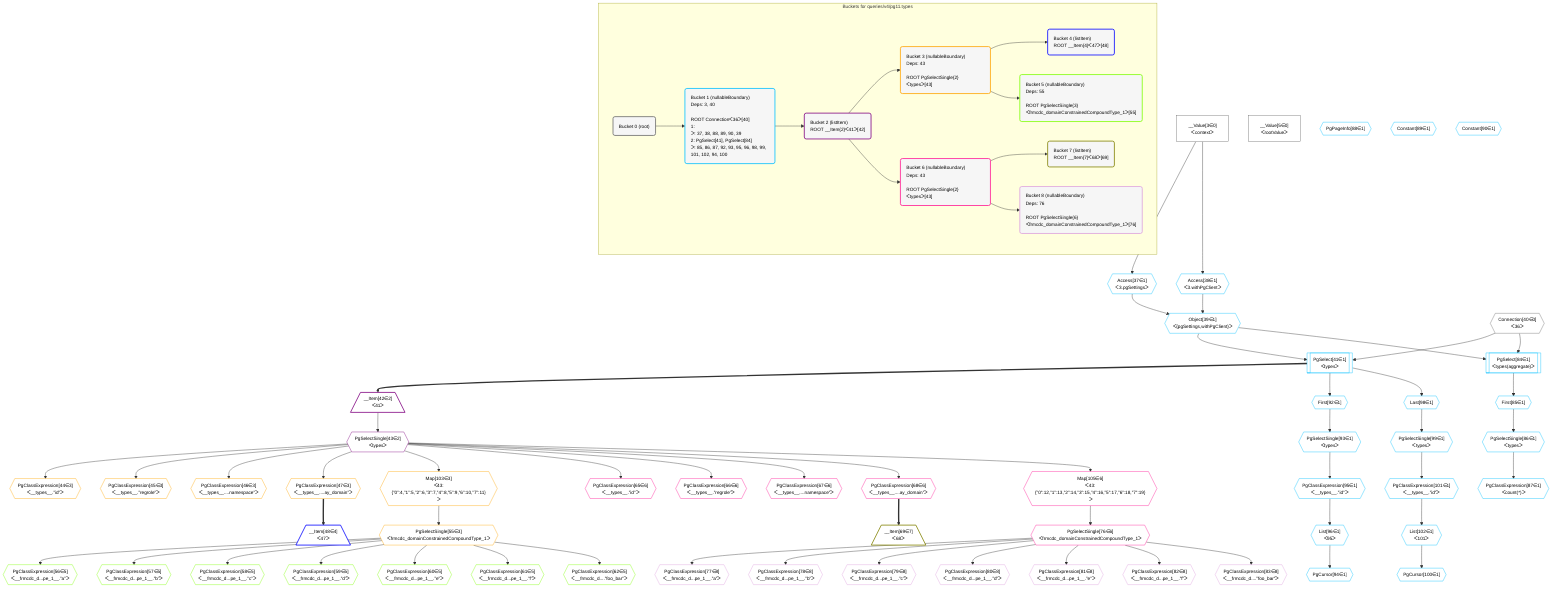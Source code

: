 %%{init: {'themeVariables': { 'fontSize': '12px'}}}%%
graph TD
    classDef path fill:#eee,stroke:#000,color:#000
    classDef plan fill:#fff,stroke-width:1px,color:#000
    classDef itemplan fill:#fff,stroke-width:2px,color:#000
    classDef unbatchedplan fill:#dff,stroke-width:1px,color:#000
    classDef sideeffectplan fill:#fcc,stroke-width:2px,color:#000
    classDef bucket fill:#f6f6f6,color:#000,stroke-width:2px,text-align:left


    %% define steps
    __Value3["__Value[3∈0]<br />ᐸcontextᐳ"]:::plan
    __Value5["__Value[5∈0]<br />ᐸrootValueᐳ"]:::plan
    Access37{{"Access[37∈1]<br />ᐸ3.pgSettingsᐳ"}}:::plan
    Access38{{"Access[38∈1]<br />ᐸ3.withPgClientᐳ"}}:::plan
    Object39{{"Object[39∈1]<br />ᐸ{pgSettings,withPgClient}ᐳ"}}:::plan
    Connection40{{"Connection[40∈0]<br />ᐸ36ᐳ"}}:::plan
    PgSelect41[["PgSelect[41∈1]<br />ᐸtypesᐳ"]]:::plan
    __Item42[/"__Item[42∈2]<br />ᐸ41ᐳ"\]:::itemplan
    PgSelectSingle43{{"PgSelectSingle[43∈2]<br />ᐸtypesᐳ"}}:::plan
    PgClassExpression44{{"PgClassExpression[44∈3]<br />ᐸ__types__.”id”ᐳ"}}:::plan
    PgClassExpression45{{"PgClassExpression[45∈3]<br />ᐸ__types__.”regrole”ᐳ"}}:::plan
    PgClassExpression46{{"PgClassExpression[46∈3]<br />ᐸ__types__....namespace”ᐳ"}}:::plan
    PgClassExpression47{{"PgClassExpression[47∈3]<br />ᐸ__types__....ay_domain”ᐳ"}}:::plan
    __Item48[/"__Item[48∈4]<br />ᐸ47ᐳ"\]:::itemplan
    Map103{{"Map[103∈3]<br />ᐸ43:{”0”:4,”1”:5,”2”:6,”3”:7,”4”:8,”5”:9,”6”:10,”7”:11}ᐳ"}}:::plan
    PgSelectSingle55{{"PgSelectSingle[55∈3]<br />ᐸfrmcdc_domainConstrainedCompoundType_1ᐳ"}}:::plan
    PgClassExpression56{{"PgClassExpression[56∈5]<br />ᐸ__frmcdc_d...pe_1__.”a”ᐳ"}}:::plan
    PgClassExpression57{{"PgClassExpression[57∈5]<br />ᐸ__frmcdc_d...pe_1__.”b”ᐳ"}}:::plan
    PgClassExpression58{{"PgClassExpression[58∈5]<br />ᐸ__frmcdc_d...pe_1__.”c”ᐳ"}}:::plan
    PgClassExpression59{{"PgClassExpression[59∈5]<br />ᐸ__frmcdc_d...pe_1__.”d”ᐳ"}}:::plan
    PgClassExpression60{{"PgClassExpression[60∈5]<br />ᐸ__frmcdc_d...pe_1__.”e”ᐳ"}}:::plan
    PgClassExpression61{{"PgClassExpression[61∈5]<br />ᐸ__frmcdc_d...pe_1__.”f”ᐳ"}}:::plan
    PgClassExpression62{{"PgClassExpression[62∈5]<br />ᐸ__frmcdc_d....”foo_bar”ᐳ"}}:::plan
    PgClassExpression65{{"PgClassExpression[65∈6]<br />ᐸ__types__.”id”ᐳ"}}:::plan
    PgClassExpression66{{"PgClassExpression[66∈6]<br />ᐸ__types__.”regrole”ᐳ"}}:::plan
    PgClassExpression67{{"PgClassExpression[67∈6]<br />ᐸ__types__....namespace”ᐳ"}}:::plan
    PgClassExpression68{{"PgClassExpression[68∈6]<br />ᐸ__types__....ay_domain”ᐳ"}}:::plan
    __Item69[/"__Item[69∈7]<br />ᐸ68ᐳ"\]:::itemplan
    Map105{{"Map[105∈6]<br />ᐸ43:{”0”:12,”1”:13,”2”:14,”3”:15,”4”:16,”5”:17,”6”:18,”7”:19}ᐳ"}}:::plan
    PgSelectSingle76{{"PgSelectSingle[76∈6]<br />ᐸfrmcdc_domainConstrainedCompoundType_1ᐳ"}}:::plan
    PgClassExpression77{{"PgClassExpression[77∈8]<br />ᐸ__frmcdc_d...pe_1__.”a”ᐳ"}}:::plan
    PgClassExpression78{{"PgClassExpression[78∈8]<br />ᐸ__frmcdc_d...pe_1__.”b”ᐳ"}}:::plan
    PgClassExpression79{{"PgClassExpression[79∈8]<br />ᐸ__frmcdc_d...pe_1__.”c”ᐳ"}}:::plan
    PgClassExpression80{{"PgClassExpression[80∈8]<br />ᐸ__frmcdc_d...pe_1__.”d”ᐳ"}}:::plan
    PgClassExpression81{{"PgClassExpression[81∈8]<br />ᐸ__frmcdc_d...pe_1__.”e”ᐳ"}}:::plan
    PgClassExpression82{{"PgClassExpression[82∈8]<br />ᐸ__frmcdc_d...pe_1__.”f”ᐳ"}}:::plan
    PgClassExpression83{{"PgClassExpression[83∈8]<br />ᐸ__frmcdc_d....”foo_bar”ᐳ"}}:::plan
    PgSelect84[["PgSelect[84∈1]<br />ᐸtypes(aggregate)ᐳ"]]:::plan
    First85{{"First[85∈1]"}}:::plan
    PgSelectSingle86{{"PgSelectSingle[86∈1]<br />ᐸtypesᐳ"}}:::plan
    PgClassExpression87{{"PgClassExpression[87∈1]<br />ᐸcount(*)ᐳ"}}:::plan
    PgPageInfo88{{"PgPageInfo[88∈1]"}}:::plan
    Constant89{{"Constant[89∈1]"}}:::plan
    Constant90{{"Constant[90∈1]"}}:::plan
    First92{{"First[92∈1]"}}:::plan
    PgSelectSingle93{{"PgSelectSingle[93∈1]<br />ᐸtypesᐳ"}}:::plan
    PgClassExpression95{{"PgClassExpression[95∈1]<br />ᐸ__types__.”id”ᐳ"}}:::plan
    List96{{"List[96∈1]<br />ᐸ95ᐳ"}}:::plan
    PgCursor94{{"PgCursor[94∈1]"}}:::plan
    Last98{{"Last[98∈1]"}}:::plan
    PgSelectSingle99{{"PgSelectSingle[99∈1]<br />ᐸtypesᐳ"}}:::plan
    PgClassExpression101{{"PgClassExpression[101∈1]<br />ᐸ__types__.”id”ᐳ"}}:::plan
    List102{{"List[102∈1]<br />ᐸ101ᐳ"}}:::plan
    PgCursor100{{"PgCursor[100∈1]"}}:::plan

    %% plan dependencies
    __Value3 --> Access37
    __Value3 --> Access38
    Access37 & Access38 --> Object39
    Object39 & Connection40 --> PgSelect41
    PgSelect41 ==> __Item42
    __Item42 --> PgSelectSingle43
    PgSelectSingle43 --> PgClassExpression44
    PgSelectSingle43 --> PgClassExpression45
    PgSelectSingle43 --> PgClassExpression46
    PgSelectSingle43 --> PgClassExpression47
    PgClassExpression47 ==> __Item48
    PgSelectSingle43 --> Map103
    Map103 --> PgSelectSingle55
    PgSelectSingle55 --> PgClassExpression56
    PgSelectSingle55 --> PgClassExpression57
    PgSelectSingle55 --> PgClassExpression58
    PgSelectSingle55 --> PgClassExpression59
    PgSelectSingle55 --> PgClassExpression60
    PgSelectSingle55 --> PgClassExpression61
    PgSelectSingle55 --> PgClassExpression62
    PgSelectSingle43 --> PgClassExpression65
    PgSelectSingle43 --> PgClassExpression66
    PgSelectSingle43 --> PgClassExpression67
    PgSelectSingle43 --> PgClassExpression68
    PgClassExpression68 ==> __Item69
    PgSelectSingle43 --> Map105
    Map105 --> PgSelectSingle76
    PgSelectSingle76 --> PgClassExpression77
    PgSelectSingle76 --> PgClassExpression78
    PgSelectSingle76 --> PgClassExpression79
    PgSelectSingle76 --> PgClassExpression80
    PgSelectSingle76 --> PgClassExpression81
    PgSelectSingle76 --> PgClassExpression82
    PgSelectSingle76 --> PgClassExpression83
    Object39 & Connection40 --> PgSelect84
    PgSelect84 --> First85
    First85 --> PgSelectSingle86
    PgSelectSingle86 --> PgClassExpression87
    PgSelect41 --> First92
    First92 --> PgSelectSingle93
    PgSelectSingle93 --> PgClassExpression95
    PgClassExpression95 --> List96
    List96 --> PgCursor94
    PgSelect41 --> Last98
    Last98 --> PgSelectSingle99
    PgSelectSingle99 --> PgClassExpression101
    PgClassExpression101 --> List102
    List102 --> PgCursor100

    subgraph "Buckets for queries/v4/pg11.types"
    Bucket0("Bucket 0 (root)"):::bucket
    classDef bucket0 stroke:#696969
    class Bucket0,__Value3,__Value5,Connection40 bucket0
    Bucket1("Bucket 1 (nullableBoundary)<br />Deps: 3, 40<br /><br />ROOT Connectionᐸ36ᐳ[40]<br />1: <br />ᐳ: 37, 38, 88, 89, 90, 39<br />2: PgSelect[41], PgSelect[84]<br />ᐳ: 85, 86, 87, 92, 93, 95, 96, 98, 99, 101, 102, 94, 100"):::bucket
    classDef bucket1 stroke:#00bfff
    class Bucket1,Access37,Access38,Object39,PgSelect41,PgSelect84,First85,PgSelectSingle86,PgClassExpression87,PgPageInfo88,Constant89,Constant90,First92,PgSelectSingle93,PgCursor94,PgClassExpression95,List96,Last98,PgSelectSingle99,PgCursor100,PgClassExpression101,List102 bucket1
    Bucket2("Bucket 2 (listItem)<br />ROOT __Item{2}ᐸ41ᐳ[42]"):::bucket
    classDef bucket2 stroke:#7f007f
    class Bucket2,__Item42,PgSelectSingle43 bucket2
    Bucket3("Bucket 3 (nullableBoundary)<br />Deps: 43<br /><br />ROOT PgSelectSingle{2}ᐸtypesᐳ[43]"):::bucket
    classDef bucket3 stroke:#ffa500
    class Bucket3,PgClassExpression44,PgClassExpression45,PgClassExpression46,PgClassExpression47,PgSelectSingle55,Map103 bucket3
    Bucket4("Bucket 4 (listItem)<br />ROOT __Item{4}ᐸ47ᐳ[48]"):::bucket
    classDef bucket4 stroke:#0000ff
    class Bucket4,__Item48 bucket4
    Bucket5("Bucket 5 (nullableBoundary)<br />Deps: 55<br /><br />ROOT PgSelectSingle{3}ᐸfrmcdc_domainConstrainedCompoundType_1ᐳ[55]"):::bucket
    classDef bucket5 stroke:#7fff00
    class Bucket5,PgClassExpression56,PgClassExpression57,PgClassExpression58,PgClassExpression59,PgClassExpression60,PgClassExpression61,PgClassExpression62 bucket5
    Bucket6("Bucket 6 (nullableBoundary)<br />Deps: 43<br /><br />ROOT PgSelectSingle{2}ᐸtypesᐳ[43]"):::bucket
    classDef bucket6 stroke:#ff1493
    class Bucket6,PgClassExpression65,PgClassExpression66,PgClassExpression67,PgClassExpression68,PgSelectSingle76,Map105 bucket6
    Bucket7("Bucket 7 (listItem)<br />ROOT __Item{7}ᐸ68ᐳ[69]"):::bucket
    classDef bucket7 stroke:#808000
    class Bucket7,__Item69 bucket7
    Bucket8("Bucket 8 (nullableBoundary)<br />Deps: 76<br /><br />ROOT PgSelectSingle{6}ᐸfrmcdc_domainConstrainedCompoundType_1ᐳ[76]"):::bucket
    classDef bucket8 stroke:#dda0dd
    class Bucket8,PgClassExpression77,PgClassExpression78,PgClassExpression79,PgClassExpression80,PgClassExpression81,PgClassExpression82,PgClassExpression83 bucket8
    Bucket0 --> Bucket1
    Bucket1 --> Bucket2
    Bucket2 --> Bucket3 & Bucket6
    Bucket3 --> Bucket4 & Bucket5
    Bucket6 --> Bucket7 & Bucket8
    end